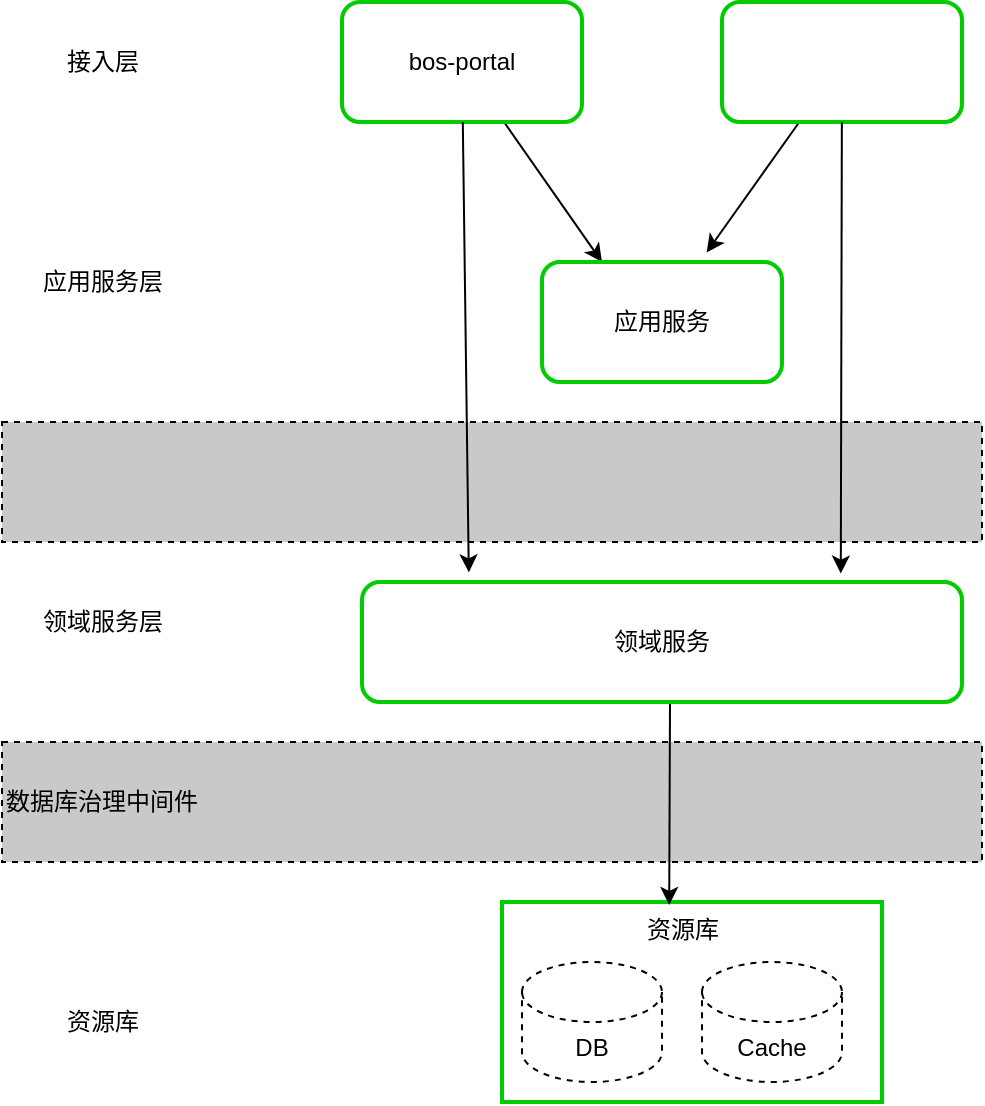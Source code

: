 <mxfile version="14.5.1" type="github">
  <diagram id="Yjjd4iymPNlZoRnGIAg2" name="Page-1">
    <mxGraphModel dx="3514" dy="1761" grid="1" gridSize="10" guides="1" tooltips="1" connect="1" arrows="1" fold="1" page="1" pageScale="1" pageWidth="827" pageHeight="1169" math="0" shadow="0">
      <root>
        <mxCell id="0" />
        <mxCell id="1" parent="0" />
        <mxCell id="0PsAdMPcMAplz9Jzp-k7-9" value="数据库治理中间件" style="rounded=0;whiteSpace=wrap;html=1;shadow=0;dashed=1;fillColor=#C9C9C9;align=left;" parent="1" vertex="1">
          <mxGeometry x="-2470" y="-240" width="490" height="60" as="geometry" />
        </mxCell>
        <mxCell id="0PsAdMPcMAplz9Jzp-k7-11" style="rounded=0;orthogonalLoop=1;jettySize=auto;html=1;entryX=0.25;entryY=0;entryDx=0;entryDy=0;" parent="1" source="0PsAdMPcMAplz9Jzp-k7-1" target="0PsAdMPcMAplz9Jzp-k7-4" edge="1">
          <mxGeometry relative="1" as="geometry" />
        </mxCell>
        <mxCell id="0PsAdMPcMAplz9Jzp-k7-1" value="bos-portal" style="rounded=1;whiteSpace=wrap;html=1;strokeColor=#00CC00;shadow=0;strokeWidth=2;" parent="1" vertex="1">
          <mxGeometry x="-2300" y="-610" width="120" height="60" as="geometry" />
        </mxCell>
        <mxCell id="0PsAdMPcMAplz9Jzp-k7-12" style="rounded=0;orthogonalLoop=1;jettySize=auto;html=1;entryX=0.686;entryY=-0.08;entryDx=0;entryDy=0;entryPerimeter=0;" parent="1" source="0PsAdMPcMAplz9Jzp-k7-3" target="0PsAdMPcMAplz9Jzp-k7-4" edge="1">
          <mxGeometry relative="1" as="geometry" />
        </mxCell>
        <mxCell id="0PsAdMPcMAplz9Jzp-k7-3" value="" style="rounded=1;whiteSpace=wrap;html=1;strokeColor=#00CC00;shadow=0;strokeWidth=2;" parent="1" vertex="1">
          <mxGeometry x="-2110" y="-610" width="120" height="60" as="geometry" />
        </mxCell>
        <mxCell id="0PsAdMPcMAplz9Jzp-k7-4" value="应用服务" style="rounded=1;whiteSpace=wrap;html=1;strokeColor=#00CC00;shadow=0;strokeWidth=2;" parent="1" vertex="1">
          <mxGeometry x="-2200" y="-480" width="120" height="60" as="geometry" />
        </mxCell>
        <mxCell id="0PsAdMPcMAplz9Jzp-k7-7" value="" style="rounded=10;whiteSpace=wrap;html=1;strokeColor=#00CC00;shadow=0;strokeWidth=2;" parent="1" vertex="1">
          <mxGeometry x="-2220" y="-160" width="190" height="100" as="geometry" />
        </mxCell>
        <mxCell id="0PsAdMPcMAplz9Jzp-k7-8" value="" style="rounded=0;whiteSpace=wrap;html=1;shadow=0;dashed=1;fillColor=#C9C9C9;" parent="1" vertex="1">
          <mxGeometry x="-2470" y="-400" width="490" height="60" as="geometry" />
        </mxCell>
        <mxCell id="0PsAdMPcMAplz9Jzp-k7-10" value="接入层" style="text;html=1;align=center;verticalAlign=middle;resizable=0;points=[];autosize=1;" parent="1" vertex="1">
          <mxGeometry x="-2445" y="-590" width="50" height="20" as="geometry" />
        </mxCell>
        <mxCell id="0PsAdMPcMAplz9Jzp-k7-14" style="edgeStyle=none;rounded=0;orthogonalLoop=1;jettySize=auto;html=1;entryX=0.798;entryY=-0.07;entryDx=0;entryDy=0;entryPerimeter=0;" parent="1" source="0PsAdMPcMAplz9Jzp-k7-3" target="0PsAdMPcMAplz9Jzp-k7-5" edge="1">
          <mxGeometry relative="1" as="geometry">
            <mxPoint x="-2049" y="-330" as="targetPoint" />
          </mxGeometry>
        </mxCell>
        <mxCell id="0PsAdMPcMAplz9Jzp-k7-13" style="edgeStyle=none;rounded=0;orthogonalLoop=1;jettySize=auto;html=1;entryX=0.178;entryY=-0.08;entryDx=0;entryDy=0;entryPerimeter=0;" parent="1" source="0PsAdMPcMAplz9Jzp-k7-1" target="0PsAdMPcMAplz9Jzp-k7-5" edge="1">
          <mxGeometry relative="1" as="geometry" />
        </mxCell>
        <mxCell id="0PsAdMPcMAplz9Jzp-k7-15" style="edgeStyle=none;rounded=0;orthogonalLoop=1;jettySize=auto;html=1;entryX=0.44;entryY=0.015;entryDx=0;entryDy=0;entryPerimeter=0;" parent="1" target="0PsAdMPcMAplz9Jzp-k7-7" edge="1">
          <mxGeometry relative="1" as="geometry">
            <mxPoint x="-2136" y="-259" as="sourcePoint" />
          </mxGeometry>
        </mxCell>
        <mxCell id="0PsAdMPcMAplz9Jzp-k7-5" value="领域服务" style="rounded=1;whiteSpace=wrap;html=1;strokeColor=#00CC00;shadow=0;strokeWidth=2;" parent="1" vertex="1">
          <mxGeometry x="-2290" y="-320" width="300" height="60" as="geometry" />
        </mxCell>
        <mxCell id="0PsAdMPcMAplz9Jzp-k7-16" value="应用服务层" style="text;html=1;align=center;verticalAlign=middle;resizable=0;points=[];autosize=1;" parent="1" vertex="1">
          <mxGeometry x="-2460" y="-480" width="80" height="20" as="geometry" />
        </mxCell>
        <mxCell id="0PsAdMPcMAplz9Jzp-k7-17" value="领域服务层" style="text;html=1;align=center;verticalAlign=middle;resizable=0;points=[];autosize=1;" parent="1" vertex="1">
          <mxGeometry x="-2460" y="-310" width="80" height="20" as="geometry" />
        </mxCell>
        <mxCell id="wgtprpRF-wXjH0HqbVlM-1" value="DB" style="shape=cylinder3;whiteSpace=wrap;html=1;boundedLbl=1;backgroundOutline=1;size=15;shadow=0;dashed=1;fillColor=#FFFFFF;" vertex="1" parent="1">
          <mxGeometry x="-2210" y="-130" width="70" height="60" as="geometry" />
        </mxCell>
        <mxCell id="wgtprpRF-wXjH0HqbVlM-2" value="Cache" style="shape=cylinder3;whiteSpace=wrap;html=1;boundedLbl=1;backgroundOutline=1;size=15;shadow=0;dashed=1;fillColor=#FFFFFF;" vertex="1" parent="1">
          <mxGeometry x="-2120" y="-130" width="70" height="60" as="geometry" />
        </mxCell>
        <mxCell id="wgtprpRF-wXjH0HqbVlM-3" value="资源库" style="text;html=1;align=center;verticalAlign=middle;resizable=0;points=[];autosize=1;" vertex="1" parent="1">
          <mxGeometry x="-2155" y="-156" width="50" height="20" as="geometry" />
        </mxCell>
        <mxCell id="wgtprpRF-wXjH0HqbVlM-4" value="资源库" style="text;html=1;align=center;verticalAlign=middle;resizable=0;points=[];autosize=1;" vertex="1" parent="1">
          <mxGeometry x="-2445" y="-110" width="50" height="20" as="geometry" />
        </mxCell>
      </root>
    </mxGraphModel>
  </diagram>
</mxfile>
